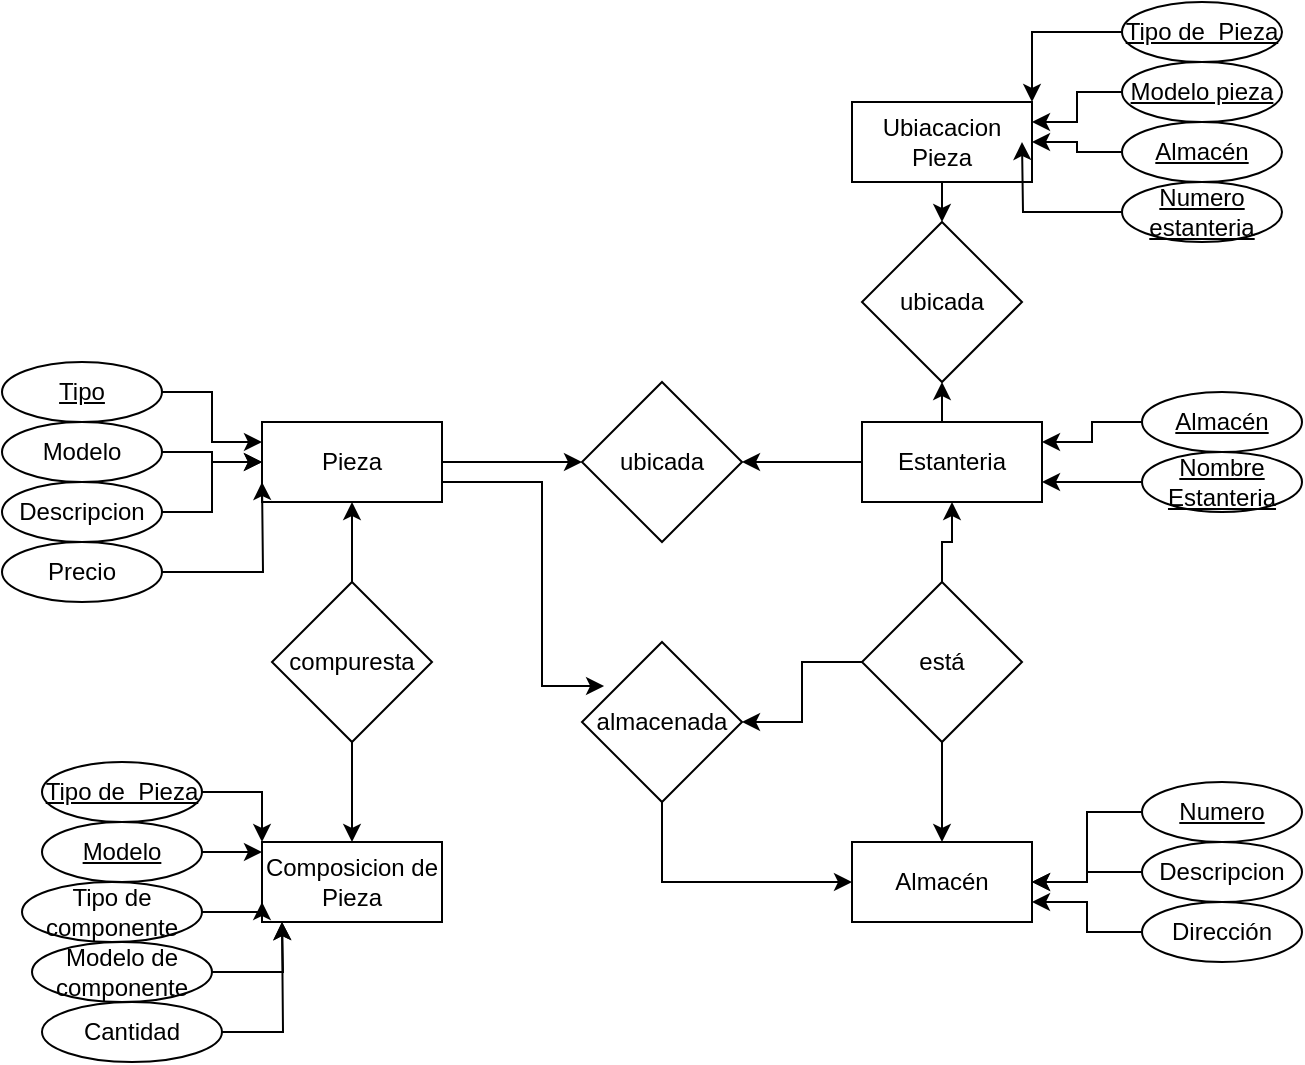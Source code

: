 <mxfile version="22.0.4" type="github">
  <diagram id="R2lEEEUBdFMjLlhIrx00" name="Page-1">
    <mxGraphModel dx="1434" dy="820" grid="1" gridSize="10" guides="1" tooltips="1" connect="1" arrows="1" fold="1" page="1" pageScale="1" pageWidth="850" pageHeight="1100" math="0" shadow="0" extFonts="Permanent Marker^https://fonts.googleapis.com/css?family=Permanent+Marker">
      <root>
        <mxCell id="0" />
        <mxCell id="1" parent="0" />
        <mxCell id="xh8fS8dfF-U0uLq5ZPP6-56" style="edgeStyle=orthogonalEdgeStyle;rounded=0;orthogonalLoop=1;jettySize=auto;html=1;exitX=1;exitY=0.5;exitDx=0;exitDy=0;entryX=0;entryY=0.5;entryDx=0;entryDy=0;" edge="1" parent="1" source="xh8fS8dfF-U0uLq5ZPP6-1" target="xh8fS8dfF-U0uLq5ZPP6-11">
          <mxGeometry relative="1" as="geometry" />
        </mxCell>
        <mxCell id="xh8fS8dfF-U0uLq5ZPP6-1" value="Pieza" style="rounded=0;whiteSpace=wrap;html=1;" vertex="1" parent="1">
          <mxGeometry x="250" y="240" width="90" height="40" as="geometry" />
        </mxCell>
        <mxCell id="xh8fS8dfF-U0uLq5ZPP6-2" value="Composicion de Pieza" style="rounded=0;whiteSpace=wrap;html=1;" vertex="1" parent="1">
          <mxGeometry x="250" y="450" width="90" height="40" as="geometry" />
        </mxCell>
        <mxCell id="xh8fS8dfF-U0uLq5ZPP6-6" value="Almacén" style="rounded=0;whiteSpace=wrap;html=1;" vertex="1" parent="1">
          <mxGeometry x="545" y="450" width="90" height="40" as="geometry" />
        </mxCell>
        <mxCell id="xh8fS8dfF-U0uLq5ZPP6-57" style="edgeStyle=orthogonalEdgeStyle;rounded=0;orthogonalLoop=1;jettySize=auto;html=1;exitX=0;exitY=0.5;exitDx=0;exitDy=0;entryX=1;entryY=0.5;entryDx=0;entryDy=0;" edge="1" parent="1" source="xh8fS8dfF-U0uLq5ZPP6-7" target="xh8fS8dfF-U0uLq5ZPP6-11">
          <mxGeometry relative="1" as="geometry" />
        </mxCell>
        <mxCell id="xh8fS8dfF-U0uLq5ZPP6-67" style="edgeStyle=orthogonalEdgeStyle;rounded=0;orthogonalLoop=1;jettySize=auto;html=1;exitX=0.5;exitY=0;exitDx=0;exitDy=0;entryX=0.5;entryY=1;entryDx=0;entryDy=0;" edge="1" parent="1" source="xh8fS8dfF-U0uLq5ZPP6-7" target="xh8fS8dfF-U0uLq5ZPP6-64">
          <mxGeometry relative="1" as="geometry" />
        </mxCell>
        <mxCell id="xh8fS8dfF-U0uLq5ZPP6-7" value="Estanteria" style="rounded=0;whiteSpace=wrap;html=1;" vertex="1" parent="1">
          <mxGeometry x="550" y="240" width="90" height="40" as="geometry" />
        </mxCell>
        <mxCell id="xh8fS8dfF-U0uLq5ZPP6-66" style="edgeStyle=orthogonalEdgeStyle;rounded=0;orthogonalLoop=1;jettySize=auto;html=1;exitX=0.5;exitY=1;exitDx=0;exitDy=0;entryX=0.5;entryY=0;entryDx=0;entryDy=0;" edge="1" parent="1" source="xh8fS8dfF-U0uLq5ZPP6-9" target="xh8fS8dfF-U0uLq5ZPP6-64">
          <mxGeometry relative="1" as="geometry" />
        </mxCell>
        <mxCell id="xh8fS8dfF-U0uLq5ZPP6-9" value="Ubiacacion Pieza" style="rounded=0;whiteSpace=wrap;html=1;" vertex="1" parent="1">
          <mxGeometry x="545" y="80" width="90" height="40" as="geometry" />
        </mxCell>
        <mxCell id="xh8fS8dfF-U0uLq5ZPP6-59" style="edgeStyle=orthogonalEdgeStyle;rounded=0;orthogonalLoop=1;jettySize=auto;html=1;exitX=0.5;exitY=0;exitDx=0;exitDy=0;entryX=0.5;entryY=1;entryDx=0;entryDy=0;" edge="1" parent="1" source="xh8fS8dfF-U0uLq5ZPP6-10" target="xh8fS8dfF-U0uLq5ZPP6-1">
          <mxGeometry relative="1" as="geometry" />
        </mxCell>
        <mxCell id="xh8fS8dfF-U0uLq5ZPP6-60" style="edgeStyle=orthogonalEdgeStyle;rounded=0;orthogonalLoop=1;jettySize=auto;html=1;exitX=0.5;exitY=1;exitDx=0;exitDy=0;entryX=0.5;entryY=0;entryDx=0;entryDy=0;" edge="1" parent="1" source="xh8fS8dfF-U0uLq5ZPP6-10" target="xh8fS8dfF-U0uLq5ZPP6-2">
          <mxGeometry relative="1" as="geometry" />
        </mxCell>
        <mxCell id="xh8fS8dfF-U0uLq5ZPP6-10" value="compuresta" style="rhombus;whiteSpace=wrap;html=1;" vertex="1" parent="1">
          <mxGeometry x="255" y="320" width="80" height="80" as="geometry" />
        </mxCell>
        <mxCell id="xh8fS8dfF-U0uLq5ZPP6-11" value="ubicada" style="rhombus;whiteSpace=wrap;html=1;" vertex="1" parent="1">
          <mxGeometry x="410" y="220" width="80" height="80" as="geometry" />
        </mxCell>
        <mxCell id="xh8fS8dfF-U0uLq5ZPP6-61" style="edgeStyle=orthogonalEdgeStyle;rounded=0;orthogonalLoop=1;jettySize=auto;html=1;exitX=0.5;exitY=0;exitDx=0;exitDy=0;entryX=0.5;entryY=1;entryDx=0;entryDy=0;" edge="1" parent="1" source="xh8fS8dfF-U0uLq5ZPP6-12" target="xh8fS8dfF-U0uLq5ZPP6-7">
          <mxGeometry relative="1" as="geometry" />
        </mxCell>
        <mxCell id="xh8fS8dfF-U0uLq5ZPP6-62" style="edgeStyle=orthogonalEdgeStyle;rounded=0;orthogonalLoop=1;jettySize=auto;html=1;exitX=0.5;exitY=1;exitDx=0;exitDy=0;entryX=0.5;entryY=0;entryDx=0;entryDy=0;" edge="1" parent="1" source="xh8fS8dfF-U0uLq5ZPP6-12" target="xh8fS8dfF-U0uLq5ZPP6-6">
          <mxGeometry relative="1" as="geometry" />
        </mxCell>
        <mxCell id="xh8fS8dfF-U0uLq5ZPP6-63" value="" style="edgeStyle=orthogonalEdgeStyle;rounded=0;orthogonalLoop=1;jettySize=auto;html=1;" edge="1" parent="1" source="xh8fS8dfF-U0uLq5ZPP6-12" target="xh8fS8dfF-U0uLq5ZPP6-53">
          <mxGeometry relative="1" as="geometry" />
        </mxCell>
        <mxCell id="xh8fS8dfF-U0uLq5ZPP6-12" value="está" style="rhombus;whiteSpace=wrap;html=1;" vertex="1" parent="1">
          <mxGeometry x="550" y="320" width="80" height="80" as="geometry" />
        </mxCell>
        <mxCell id="xh8fS8dfF-U0uLq5ZPP6-18" style="edgeStyle=orthogonalEdgeStyle;rounded=0;orthogonalLoop=1;jettySize=auto;html=1;exitX=1;exitY=0.5;exitDx=0;exitDy=0;entryX=0;entryY=0.25;entryDx=0;entryDy=0;" edge="1" parent="1" source="xh8fS8dfF-U0uLq5ZPP6-14" target="xh8fS8dfF-U0uLq5ZPP6-1">
          <mxGeometry relative="1" as="geometry" />
        </mxCell>
        <mxCell id="xh8fS8dfF-U0uLq5ZPP6-14" value="Tipo" style="ellipse;whiteSpace=wrap;html=1;fontStyle=4" vertex="1" parent="1">
          <mxGeometry x="120" y="210" width="80" height="30" as="geometry" />
        </mxCell>
        <mxCell id="xh8fS8dfF-U0uLq5ZPP6-19" style="edgeStyle=orthogonalEdgeStyle;rounded=0;orthogonalLoop=1;jettySize=auto;html=1;exitX=1;exitY=0.5;exitDx=0;exitDy=0;" edge="1" parent="1" source="xh8fS8dfF-U0uLq5ZPP6-15" target="xh8fS8dfF-U0uLq5ZPP6-1">
          <mxGeometry relative="1" as="geometry" />
        </mxCell>
        <mxCell id="xh8fS8dfF-U0uLq5ZPP6-15" value="Modelo" style="ellipse;whiteSpace=wrap;html=1;fontStyle=0" vertex="1" parent="1">
          <mxGeometry x="120" y="240" width="80" height="30" as="geometry" />
        </mxCell>
        <mxCell id="xh8fS8dfF-U0uLq5ZPP6-20" style="edgeStyle=orthogonalEdgeStyle;rounded=0;orthogonalLoop=1;jettySize=auto;html=1;exitX=1;exitY=0.5;exitDx=0;exitDy=0;" edge="1" parent="1" source="xh8fS8dfF-U0uLq5ZPP6-16" target="xh8fS8dfF-U0uLq5ZPP6-1">
          <mxGeometry relative="1" as="geometry" />
        </mxCell>
        <mxCell id="xh8fS8dfF-U0uLq5ZPP6-16" value="Descripcion" style="ellipse;whiteSpace=wrap;html=1;fontStyle=0" vertex="1" parent="1">
          <mxGeometry x="120" y="270" width="80" height="30" as="geometry" />
        </mxCell>
        <mxCell id="xh8fS8dfF-U0uLq5ZPP6-21" style="edgeStyle=orthogonalEdgeStyle;rounded=0;orthogonalLoop=1;jettySize=auto;html=1;exitX=1;exitY=0.5;exitDx=0;exitDy=0;" edge="1" parent="1" source="xh8fS8dfF-U0uLq5ZPP6-17">
          <mxGeometry relative="1" as="geometry">
            <mxPoint x="250" y="270" as="targetPoint" />
          </mxGeometry>
        </mxCell>
        <mxCell id="xh8fS8dfF-U0uLq5ZPP6-17" value="Precio" style="ellipse;whiteSpace=wrap;html=1;fontStyle=0" vertex="1" parent="1">
          <mxGeometry x="120" y="300" width="80" height="30" as="geometry" />
        </mxCell>
        <mxCell id="xh8fS8dfF-U0uLq5ZPP6-30" style="edgeStyle=orthogonalEdgeStyle;rounded=0;orthogonalLoop=1;jettySize=auto;html=1;exitX=1;exitY=0.5;exitDx=0;exitDy=0;entryX=0;entryY=0;entryDx=0;entryDy=0;" edge="1" parent="1" source="xh8fS8dfF-U0uLq5ZPP6-22" target="xh8fS8dfF-U0uLq5ZPP6-2">
          <mxGeometry relative="1" as="geometry" />
        </mxCell>
        <mxCell id="xh8fS8dfF-U0uLq5ZPP6-22" value="Tipo de&amp;nbsp; Pieza" style="ellipse;whiteSpace=wrap;html=1;fontStyle=4" vertex="1" parent="1">
          <mxGeometry x="140" y="410" width="80" height="30" as="geometry" />
        </mxCell>
        <mxCell id="xh8fS8dfF-U0uLq5ZPP6-31" style="edgeStyle=orthogonalEdgeStyle;rounded=0;orthogonalLoop=1;jettySize=auto;html=1;exitX=1;exitY=0.5;exitDx=0;exitDy=0;" edge="1" parent="1" source="xh8fS8dfF-U0uLq5ZPP6-23">
          <mxGeometry relative="1" as="geometry">
            <mxPoint x="250" y="455" as="targetPoint" />
          </mxGeometry>
        </mxCell>
        <mxCell id="xh8fS8dfF-U0uLq5ZPP6-23" value="Modelo" style="ellipse;whiteSpace=wrap;html=1;fontStyle=4" vertex="1" parent="1">
          <mxGeometry x="140" y="440" width="80" height="30" as="geometry" />
        </mxCell>
        <mxCell id="xh8fS8dfF-U0uLq5ZPP6-32" style="edgeStyle=orthogonalEdgeStyle;rounded=0;orthogonalLoop=1;jettySize=auto;html=1;exitX=1;exitY=0.5;exitDx=0;exitDy=0;entryX=0;entryY=0.75;entryDx=0;entryDy=0;" edge="1" parent="1" source="xh8fS8dfF-U0uLq5ZPP6-24" target="xh8fS8dfF-U0uLq5ZPP6-2">
          <mxGeometry relative="1" as="geometry" />
        </mxCell>
        <mxCell id="xh8fS8dfF-U0uLq5ZPP6-24" value="Tipo de componente" style="ellipse;whiteSpace=wrap;html=1;fontStyle=0" vertex="1" parent="1">
          <mxGeometry x="130" y="470" width="90" height="30" as="geometry" />
        </mxCell>
        <mxCell id="xh8fS8dfF-U0uLq5ZPP6-33" style="edgeStyle=orthogonalEdgeStyle;rounded=0;orthogonalLoop=1;jettySize=auto;html=1;exitX=1;exitY=0.5;exitDx=0;exitDy=0;" edge="1" parent="1" source="xh8fS8dfF-U0uLq5ZPP6-27">
          <mxGeometry relative="1" as="geometry">
            <mxPoint x="260" y="490" as="targetPoint" />
          </mxGeometry>
        </mxCell>
        <mxCell id="xh8fS8dfF-U0uLq5ZPP6-27" value="Modelo de componente" style="ellipse;whiteSpace=wrap;html=1;fontStyle=0" vertex="1" parent="1">
          <mxGeometry x="135" y="500" width="90" height="30" as="geometry" />
        </mxCell>
        <mxCell id="xh8fS8dfF-U0uLq5ZPP6-34" style="edgeStyle=orthogonalEdgeStyle;rounded=0;orthogonalLoop=1;jettySize=auto;html=1;exitX=1;exitY=0.5;exitDx=0;exitDy=0;" edge="1" parent="1" source="xh8fS8dfF-U0uLq5ZPP6-28">
          <mxGeometry relative="1" as="geometry">
            <mxPoint x="260" y="490" as="targetPoint" />
          </mxGeometry>
        </mxCell>
        <mxCell id="xh8fS8dfF-U0uLq5ZPP6-28" value="Cantidad" style="ellipse;whiteSpace=wrap;html=1;fontStyle=0" vertex="1" parent="1">
          <mxGeometry x="140" y="530" width="90" height="30" as="geometry" />
        </mxCell>
        <mxCell id="xh8fS8dfF-U0uLq5ZPP6-38" style="edgeStyle=orthogonalEdgeStyle;rounded=0;orthogonalLoop=1;jettySize=auto;html=1;entryX=1;entryY=0.5;entryDx=0;entryDy=0;" edge="1" parent="1" source="xh8fS8dfF-U0uLq5ZPP6-35" target="xh8fS8dfF-U0uLq5ZPP6-6">
          <mxGeometry relative="1" as="geometry" />
        </mxCell>
        <mxCell id="xh8fS8dfF-U0uLq5ZPP6-35" value="Numero" style="ellipse;whiteSpace=wrap;html=1;fontStyle=4" vertex="1" parent="1">
          <mxGeometry x="690" y="420" width="80" height="30" as="geometry" />
        </mxCell>
        <mxCell id="xh8fS8dfF-U0uLq5ZPP6-39" style="edgeStyle=orthogonalEdgeStyle;rounded=0;orthogonalLoop=1;jettySize=auto;html=1;entryX=1;entryY=0.5;entryDx=0;entryDy=0;" edge="1" parent="1" source="xh8fS8dfF-U0uLq5ZPP6-36" target="xh8fS8dfF-U0uLq5ZPP6-6">
          <mxGeometry relative="1" as="geometry" />
        </mxCell>
        <mxCell id="xh8fS8dfF-U0uLq5ZPP6-36" value="Descripcion" style="ellipse;whiteSpace=wrap;html=1;fontStyle=0" vertex="1" parent="1">
          <mxGeometry x="690" y="450" width="80" height="30" as="geometry" />
        </mxCell>
        <mxCell id="xh8fS8dfF-U0uLq5ZPP6-40" style="edgeStyle=orthogonalEdgeStyle;rounded=0;orthogonalLoop=1;jettySize=auto;html=1;entryX=1;entryY=0.75;entryDx=0;entryDy=0;" edge="1" parent="1" source="xh8fS8dfF-U0uLq5ZPP6-37" target="xh8fS8dfF-U0uLq5ZPP6-6">
          <mxGeometry relative="1" as="geometry" />
        </mxCell>
        <mxCell id="xh8fS8dfF-U0uLq5ZPP6-37" value="Dirección" style="ellipse;whiteSpace=wrap;html=1;fontStyle=0" vertex="1" parent="1">
          <mxGeometry x="690" y="480" width="80" height="30" as="geometry" />
        </mxCell>
        <mxCell id="xh8fS8dfF-U0uLq5ZPP6-43" style="edgeStyle=orthogonalEdgeStyle;rounded=0;orthogonalLoop=1;jettySize=auto;html=1;exitX=0;exitY=0.5;exitDx=0;exitDy=0;entryX=1;entryY=0.25;entryDx=0;entryDy=0;" edge="1" parent="1" source="xh8fS8dfF-U0uLq5ZPP6-41" target="xh8fS8dfF-U0uLq5ZPP6-7">
          <mxGeometry relative="1" as="geometry" />
        </mxCell>
        <mxCell id="xh8fS8dfF-U0uLq5ZPP6-41" value="Almacén" style="ellipse;whiteSpace=wrap;html=1;fontStyle=4" vertex="1" parent="1">
          <mxGeometry x="690" y="225" width="80" height="30" as="geometry" />
        </mxCell>
        <mxCell id="xh8fS8dfF-U0uLq5ZPP6-44" style="edgeStyle=orthogonalEdgeStyle;rounded=0;orthogonalLoop=1;jettySize=auto;html=1;exitX=0;exitY=0.5;exitDx=0;exitDy=0;entryX=1;entryY=0.75;entryDx=0;entryDy=0;" edge="1" parent="1" source="xh8fS8dfF-U0uLq5ZPP6-42" target="xh8fS8dfF-U0uLq5ZPP6-7">
          <mxGeometry relative="1" as="geometry" />
        </mxCell>
        <mxCell id="xh8fS8dfF-U0uLq5ZPP6-42" value="Nombre Estanteria" style="ellipse;whiteSpace=wrap;html=1;fontStyle=4" vertex="1" parent="1">
          <mxGeometry x="690" y="255" width="80" height="30" as="geometry" />
        </mxCell>
        <mxCell id="xh8fS8dfF-U0uLq5ZPP6-49" style="edgeStyle=orthogonalEdgeStyle;rounded=0;orthogonalLoop=1;jettySize=auto;html=1;exitX=0;exitY=0.5;exitDx=0;exitDy=0;entryX=1;entryY=0;entryDx=0;entryDy=0;" edge="1" parent="1" source="xh8fS8dfF-U0uLq5ZPP6-45" target="xh8fS8dfF-U0uLq5ZPP6-9">
          <mxGeometry relative="1" as="geometry" />
        </mxCell>
        <mxCell id="xh8fS8dfF-U0uLq5ZPP6-45" value="Tipo de&amp;nbsp; Pieza" style="ellipse;whiteSpace=wrap;html=1;fontStyle=4" vertex="1" parent="1">
          <mxGeometry x="680" y="30" width="80" height="30" as="geometry" />
        </mxCell>
        <mxCell id="xh8fS8dfF-U0uLq5ZPP6-50" style="edgeStyle=orthogonalEdgeStyle;rounded=0;orthogonalLoop=1;jettySize=auto;html=1;exitX=0;exitY=0.5;exitDx=0;exitDy=0;entryX=1;entryY=0.25;entryDx=0;entryDy=0;" edge="1" parent="1" source="xh8fS8dfF-U0uLq5ZPP6-46" target="xh8fS8dfF-U0uLq5ZPP6-9">
          <mxGeometry relative="1" as="geometry" />
        </mxCell>
        <mxCell id="xh8fS8dfF-U0uLq5ZPP6-46" value="Modelo pieza" style="ellipse;whiteSpace=wrap;html=1;fontStyle=4" vertex="1" parent="1">
          <mxGeometry x="680" y="60" width="80" height="30" as="geometry" />
        </mxCell>
        <mxCell id="xh8fS8dfF-U0uLq5ZPP6-52" style="edgeStyle=orthogonalEdgeStyle;rounded=0;orthogonalLoop=1;jettySize=auto;html=1;exitX=0;exitY=0.5;exitDx=0;exitDy=0;" edge="1" parent="1" source="xh8fS8dfF-U0uLq5ZPP6-47">
          <mxGeometry relative="1" as="geometry">
            <mxPoint x="630" y="100" as="targetPoint" />
          </mxGeometry>
        </mxCell>
        <mxCell id="xh8fS8dfF-U0uLq5ZPP6-47" value="Numero estanteria" style="ellipse;whiteSpace=wrap;html=1;fontStyle=4" vertex="1" parent="1">
          <mxGeometry x="680" y="120" width="80" height="30" as="geometry" />
        </mxCell>
        <mxCell id="xh8fS8dfF-U0uLq5ZPP6-51" style="edgeStyle=orthogonalEdgeStyle;rounded=0;orthogonalLoop=1;jettySize=auto;html=1;exitX=0;exitY=0.5;exitDx=0;exitDy=0;entryX=1;entryY=0.5;entryDx=0;entryDy=0;" edge="1" parent="1" source="xh8fS8dfF-U0uLq5ZPP6-48" target="xh8fS8dfF-U0uLq5ZPP6-9">
          <mxGeometry relative="1" as="geometry" />
        </mxCell>
        <mxCell id="xh8fS8dfF-U0uLq5ZPP6-48" value="Almacén" style="ellipse;whiteSpace=wrap;html=1;fontStyle=4" vertex="1" parent="1">
          <mxGeometry x="680" y="90" width="80" height="30" as="geometry" />
        </mxCell>
        <mxCell id="xh8fS8dfF-U0uLq5ZPP6-55" style="edgeStyle=orthogonalEdgeStyle;rounded=0;orthogonalLoop=1;jettySize=auto;html=1;exitX=0.5;exitY=1;exitDx=0;exitDy=0;entryX=0;entryY=0.5;entryDx=0;entryDy=0;" edge="1" parent="1" source="xh8fS8dfF-U0uLq5ZPP6-53" target="xh8fS8dfF-U0uLq5ZPP6-6">
          <mxGeometry relative="1" as="geometry" />
        </mxCell>
        <mxCell id="xh8fS8dfF-U0uLq5ZPP6-53" value="almacenada" style="rhombus;whiteSpace=wrap;html=1;" vertex="1" parent="1">
          <mxGeometry x="410" y="350" width="80" height="80" as="geometry" />
        </mxCell>
        <mxCell id="xh8fS8dfF-U0uLq5ZPP6-54" style="edgeStyle=orthogonalEdgeStyle;rounded=0;orthogonalLoop=1;jettySize=auto;html=1;exitX=1;exitY=0.75;exitDx=0;exitDy=0;entryX=0.138;entryY=0.275;entryDx=0;entryDy=0;entryPerimeter=0;" edge="1" parent="1" source="xh8fS8dfF-U0uLq5ZPP6-1" target="xh8fS8dfF-U0uLq5ZPP6-53">
          <mxGeometry relative="1" as="geometry">
            <Array as="points">
              <mxPoint x="390" y="270" />
              <mxPoint x="390" y="372" />
            </Array>
          </mxGeometry>
        </mxCell>
        <mxCell id="xh8fS8dfF-U0uLq5ZPP6-64" value="ubicada" style="rhombus;whiteSpace=wrap;html=1;" vertex="1" parent="1">
          <mxGeometry x="550" y="140" width="80" height="80" as="geometry" />
        </mxCell>
      </root>
    </mxGraphModel>
  </diagram>
</mxfile>
